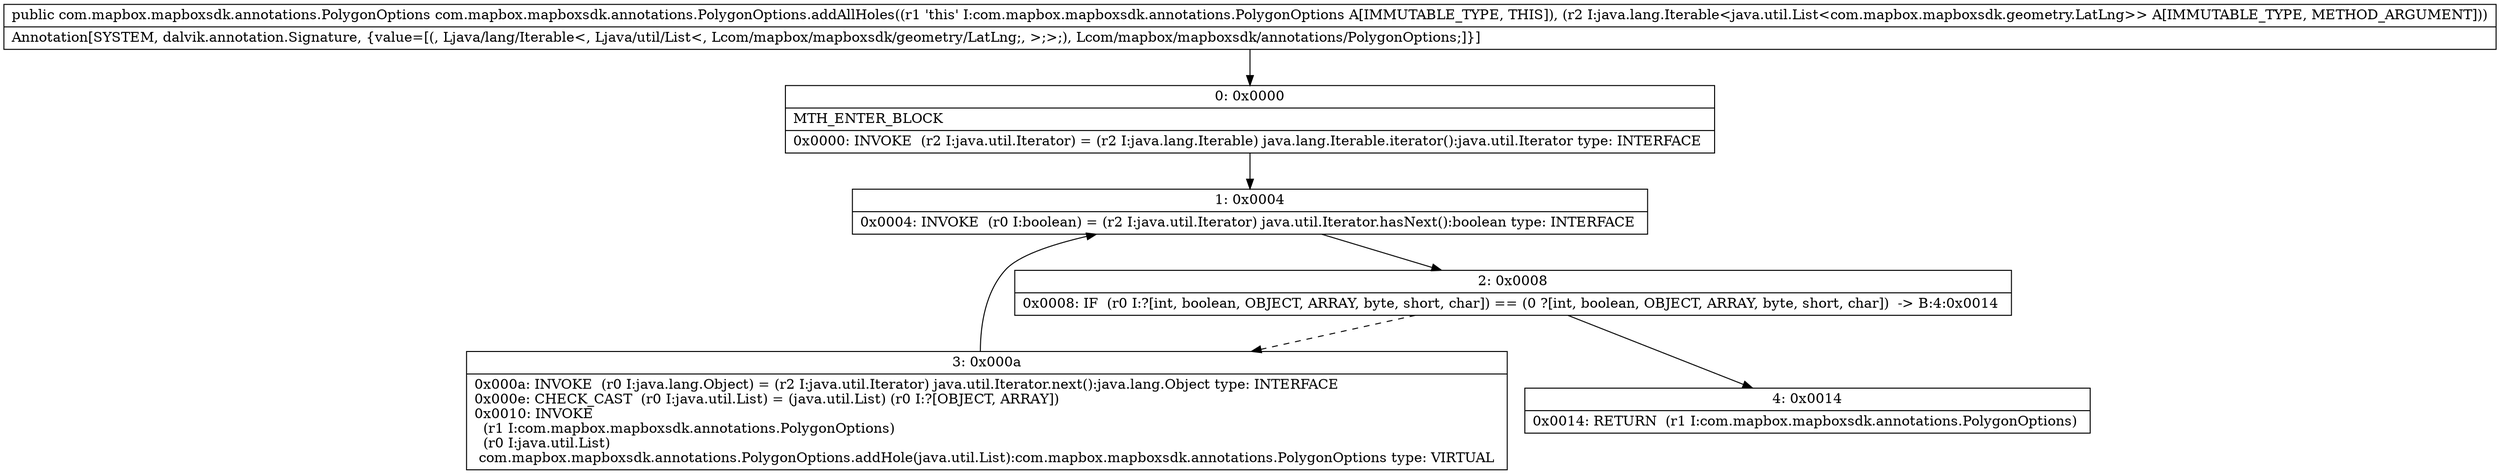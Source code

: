 digraph "CFG forcom.mapbox.mapboxsdk.annotations.PolygonOptions.addAllHoles(Ljava\/lang\/Iterable;)Lcom\/mapbox\/mapboxsdk\/annotations\/PolygonOptions;" {
Node_0 [shape=record,label="{0\:\ 0x0000|MTH_ENTER_BLOCK\l|0x0000: INVOKE  (r2 I:java.util.Iterator) = (r2 I:java.lang.Iterable) java.lang.Iterable.iterator():java.util.Iterator type: INTERFACE \l}"];
Node_1 [shape=record,label="{1\:\ 0x0004|0x0004: INVOKE  (r0 I:boolean) = (r2 I:java.util.Iterator) java.util.Iterator.hasNext():boolean type: INTERFACE \l}"];
Node_2 [shape=record,label="{2\:\ 0x0008|0x0008: IF  (r0 I:?[int, boolean, OBJECT, ARRAY, byte, short, char]) == (0 ?[int, boolean, OBJECT, ARRAY, byte, short, char])  \-\> B:4:0x0014 \l}"];
Node_3 [shape=record,label="{3\:\ 0x000a|0x000a: INVOKE  (r0 I:java.lang.Object) = (r2 I:java.util.Iterator) java.util.Iterator.next():java.lang.Object type: INTERFACE \l0x000e: CHECK_CAST  (r0 I:java.util.List) = (java.util.List) (r0 I:?[OBJECT, ARRAY]) \l0x0010: INVOKE  \l  (r1 I:com.mapbox.mapboxsdk.annotations.PolygonOptions)\l  (r0 I:java.util.List)\l com.mapbox.mapboxsdk.annotations.PolygonOptions.addHole(java.util.List):com.mapbox.mapboxsdk.annotations.PolygonOptions type: VIRTUAL \l}"];
Node_4 [shape=record,label="{4\:\ 0x0014|0x0014: RETURN  (r1 I:com.mapbox.mapboxsdk.annotations.PolygonOptions) \l}"];
MethodNode[shape=record,label="{public com.mapbox.mapboxsdk.annotations.PolygonOptions com.mapbox.mapboxsdk.annotations.PolygonOptions.addAllHoles((r1 'this' I:com.mapbox.mapboxsdk.annotations.PolygonOptions A[IMMUTABLE_TYPE, THIS]), (r2 I:java.lang.Iterable\<java.util.List\<com.mapbox.mapboxsdk.geometry.LatLng\>\> A[IMMUTABLE_TYPE, METHOD_ARGUMENT]))  | Annotation[SYSTEM, dalvik.annotation.Signature, \{value=[(, Ljava\/lang\/Iterable\<, Ljava\/util\/List\<, Lcom\/mapbox\/mapboxsdk\/geometry\/LatLng;, \>;\>;), Lcom\/mapbox\/mapboxsdk\/annotations\/PolygonOptions;]\}]\l}"];
MethodNode -> Node_0;
Node_0 -> Node_1;
Node_1 -> Node_2;
Node_2 -> Node_3[style=dashed];
Node_2 -> Node_4;
Node_3 -> Node_1;
}

